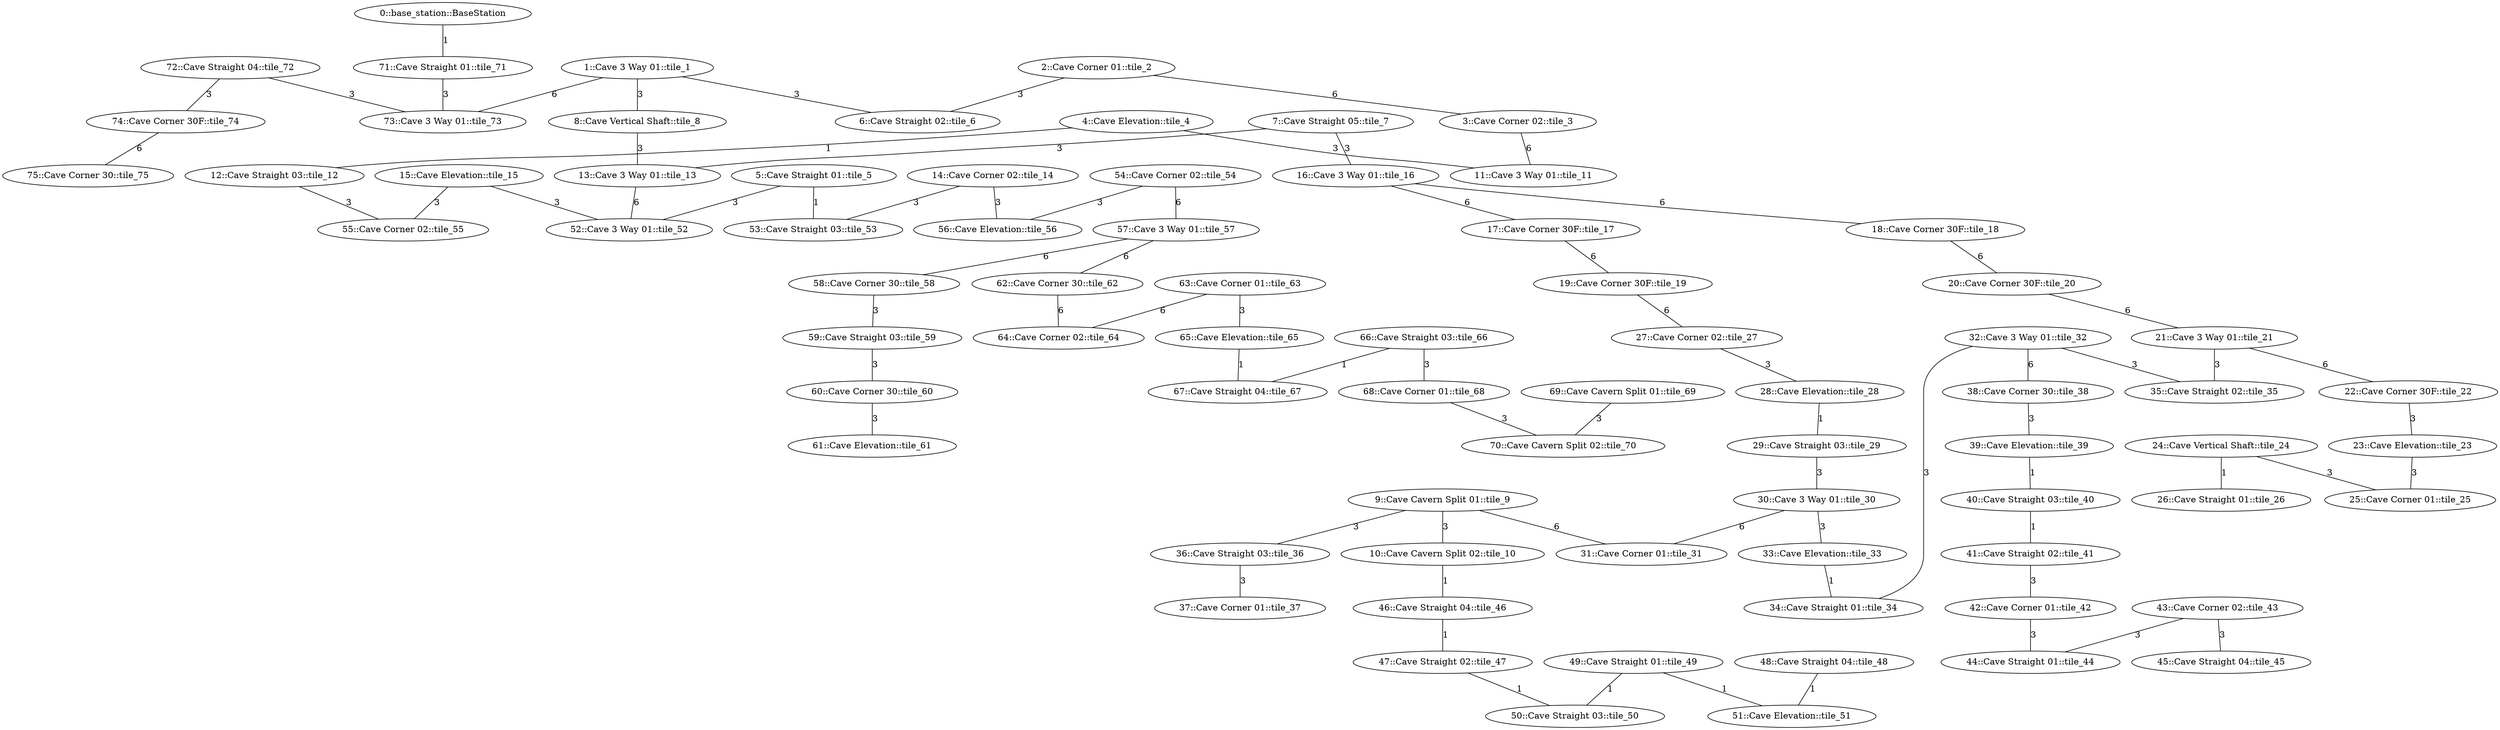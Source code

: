 graph {
/* ==== Vertices ==== */
0  [label="0::base_station::BaseStation"];
1  [label="1::Cave 3 Way 01::tile_1"];
2  [label="2::Cave Corner 01::tile_2"];
3  [label="3::Cave Corner 02::tile_3"];
4  [label="4::Cave Elevation::tile_4"];
5  [label="5::Cave Straight 01::tile_5"];
6  [label="6::Cave Straight 02::tile_6"];
7  [label="7::Cave Straight 05::tile_7"];
8  [label="8::Cave Vertical Shaft::tile_8"];
9  [label="9::Cave Cavern Split 01::tile_9"];
10  [label="10::Cave Cavern Split 02::tile_10"];
11  [label="11::Cave 3 Way 01::tile_11"];
12  [label="12::Cave Straight 03::tile_12"];
13  [label="13::Cave 3 Way 01::tile_13"];
14  [label="14::Cave Corner 02::tile_14"];
15  [label="15::Cave Elevation::tile_15"];
16  [label="16::Cave 3 Way 01::tile_16"];
17  [label="17::Cave Corner 30F::tile_17"];
18  [label="18::Cave Corner 30F::tile_18"];
19  [label="19::Cave Corner 30F::tile_19"];
20  [label="20::Cave Corner 30F::tile_20"];
21  [label="21::Cave 3 Way 01::tile_21"];
22  [label="22::Cave Corner 30F::tile_22"];
23  [label="23::Cave Elevation::tile_23"];
24  [label="24::Cave Vertical Shaft::tile_24"];
25  [label="25::Cave Corner 01::tile_25"];
26  [label="26::Cave Straight 01::tile_26"];
27  [label="27::Cave Corner 02::tile_27"];
28  [label="28::Cave Elevation::tile_28"];
29  [label="29::Cave Straight 03::tile_29"];
30  [label="30::Cave 3 Way 01::tile_30"];
31  [label="31::Cave Corner 01::tile_31"];
32  [label="32::Cave 3 Way 01::tile_32"];
33  [label="33::Cave Elevation::tile_33"];
34  [label="34::Cave Straight 01::tile_34"];
35  [label="35::Cave Straight 02::tile_35"];
36  [label="36::Cave Straight 03::tile_36"];
37  [label="37::Cave Corner 01::tile_37"];
38  [label="38::Cave Corner 30::tile_38"];
39  [label="39::Cave Elevation::tile_39"];
40  [label="40::Cave Straight 03::tile_40"];
41  [label="41::Cave Straight 02::tile_41"];
42  [label="42::Cave Corner 01::tile_42"];
43  [label="43::Cave Corner 02::tile_43"];
44  [label="44::Cave Straight 01::tile_44"];
45  [label="45::Cave Straight 04::tile_45"];
46  [label="46::Cave Straight 04::tile_46"];
47  [label="47::Cave Straight 02::tile_47"];
48  [label="48::Cave Straight 04::tile_48"];
49  [label="49::Cave Straight 01::tile_49"];
50  [label="50::Cave Straight 03::tile_50"];
51  [label="51::Cave Elevation::tile_51"];
52  [label="52::Cave 3 Way 01::tile_52"];
53  [label="53::Cave Straight 03::tile_53"];
54  [label="54::Cave Corner 02::tile_54"];
55  [label="55::Cave Corner 02::tile_55"];
56  [label="56::Cave Elevation::tile_56"];
57  [label="57::Cave 3 Way 01::tile_57"];
58  [label="58::Cave Corner 30::tile_58"];
59  [label="59::Cave Straight 03::tile_59"];
60  [label="60::Cave Corner 30::tile_60"];
61  [label="61::Cave Elevation::tile_61"];
62  [label="62::Cave Corner 30::tile_62"];
63  [label="63::Cave Corner 01::tile_63"];
64  [label="64::Cave Corner 02::tile_64"];
65  [label="65::Cave Elevation::tile_65"];
66  [label="66::Cave Straight 03::tile_66"];
67  [label="67::Cave Straight 04::tile_67"];
68  [label="68::Cave Corner 01::tile_68"];
69  [label="69::Cave Cavern Split 01::tile_69"];
70  [label="70::Cave Cavern Split 02::tile_70"];
71  [label="71::Cave Straight 01::tile_71"];
72  [label="72::Cave Straight 04::tile_72"];
73  [label="73::Cave 3 Way 01::tile_73"];
74  [label="74::Cave Corner 30F::tile_74"];
75  [label="75::Cave Corner 30::tile_75"];
/* ==== Edges ==== */
0 -- 71 [label=1];
1 -- 6 [label=3];
1 -- 8 [label=3];
1 -- 73 [label=6];
2 -- 3 [label=6];
2 -- 6 [label=3];
3 -- 11 [label=6];
4 -- 11 [label=3];
4 -- 12 [label=1];
5 -- 52 [label=3];
5 -- 53 [label=1];
7 -- 13 [label=3];
7 -- 16 [label=3];
8 -- 13 [label=3];
9 -- 10 [label=3];
9 -- 31 [label=6];
9 -- 36 [label=3];
10 -- 46 [label=1];
12 -- 55 [label=3];
13 -- 52 [label=6];
14 -- 53 [label=3];
14 -- 56 [label=3];
15 -- 52 [label=3];
15 -- 55 [label=3];
16 -- 17 [label=6];
16 -- 18 [label=6];
17 -- 19 [label=6];
18 -- 20 [label=6];
19 -- 27 [label=6];
20 -- 21 [label=6];
21 -- 22 [label=6];
21 -- 35 [label=3];
22 -- 23 [label=3];
23 -- 25 [label=3];
24 -- 25 [label=3];
24 -- 26 [label=1];
27 -- 28 [label=3];
28 -- 29 [label=1];
29 -- 30 [label=3];
30 -- 31 [label=6];
30 -- 33 [label=3];
32 -- 34 [label=3];
32 -- 35 [label=3];
32 -- 38 [label=6];
33 -- 34 [label=1];
36 -- 37 [label=3];
38 -- 39 [label=3];
39 -- 40 [label=1];
40 -- 41 [label=1];
41 -- 42 [label=3];
42 -- 44 [label=3];
43 -- 44 [label=3];
43 -- 45 [label=3];
46 -- 47 [label=1];
47 -- 50 [label=1];
48 -- 51 [label=1];
49 -- 50 [label=1];
49 -- 51 [label=1];
54 -- 56 [label=3];
54 -- 57 [label=6];
57 -- 58 [label=6];
57 -- 62 [label=6];
58 -- 59 [label=3];
59 -- 60 [label=3];
60 -- 61 [label=3];
62 -- 64 [label=6];
63 -- 64 [label=6];
63 -- 65 [label=3];
65 -- 67 [label=1];
66 -- 67 [label=1];
66 -- 68 [label=3];
68 -- 70 [label=3];
69 -- 70 [label=3];
71 -- 73 [label=3];
72 -- 73 [label=3];
72 -- 74 [label=3];
74 -- 75 [label=6];
}
